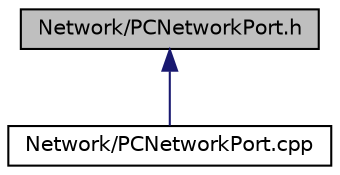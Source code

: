 digraph "Network/PCNetworkPort.h"
{
  edge [fontname="Helvetica",fontsize="10",labelfontname="Helvetica",labelfontsize="10"];
  node [fontname="Helvetica",fontsize="10",shape=record];
  Node1 [label="Network/PCNetworkPort.h",height=0.2,width=0.4,color="black", fillcolor="grey75", style="filled", fontcolor="black"];
  Node1 -> Node2 [dir="back",color="midnightblue",fontsize="10",style="solid",fontname="Helvetica"];
  Node2 [label="Network/PCNetworkPort.cpp",height=0.2,width=0.4,color="black", fillcolor="white", style="filled",URL="$PCNetworkPort_8cpp.html"];
}
